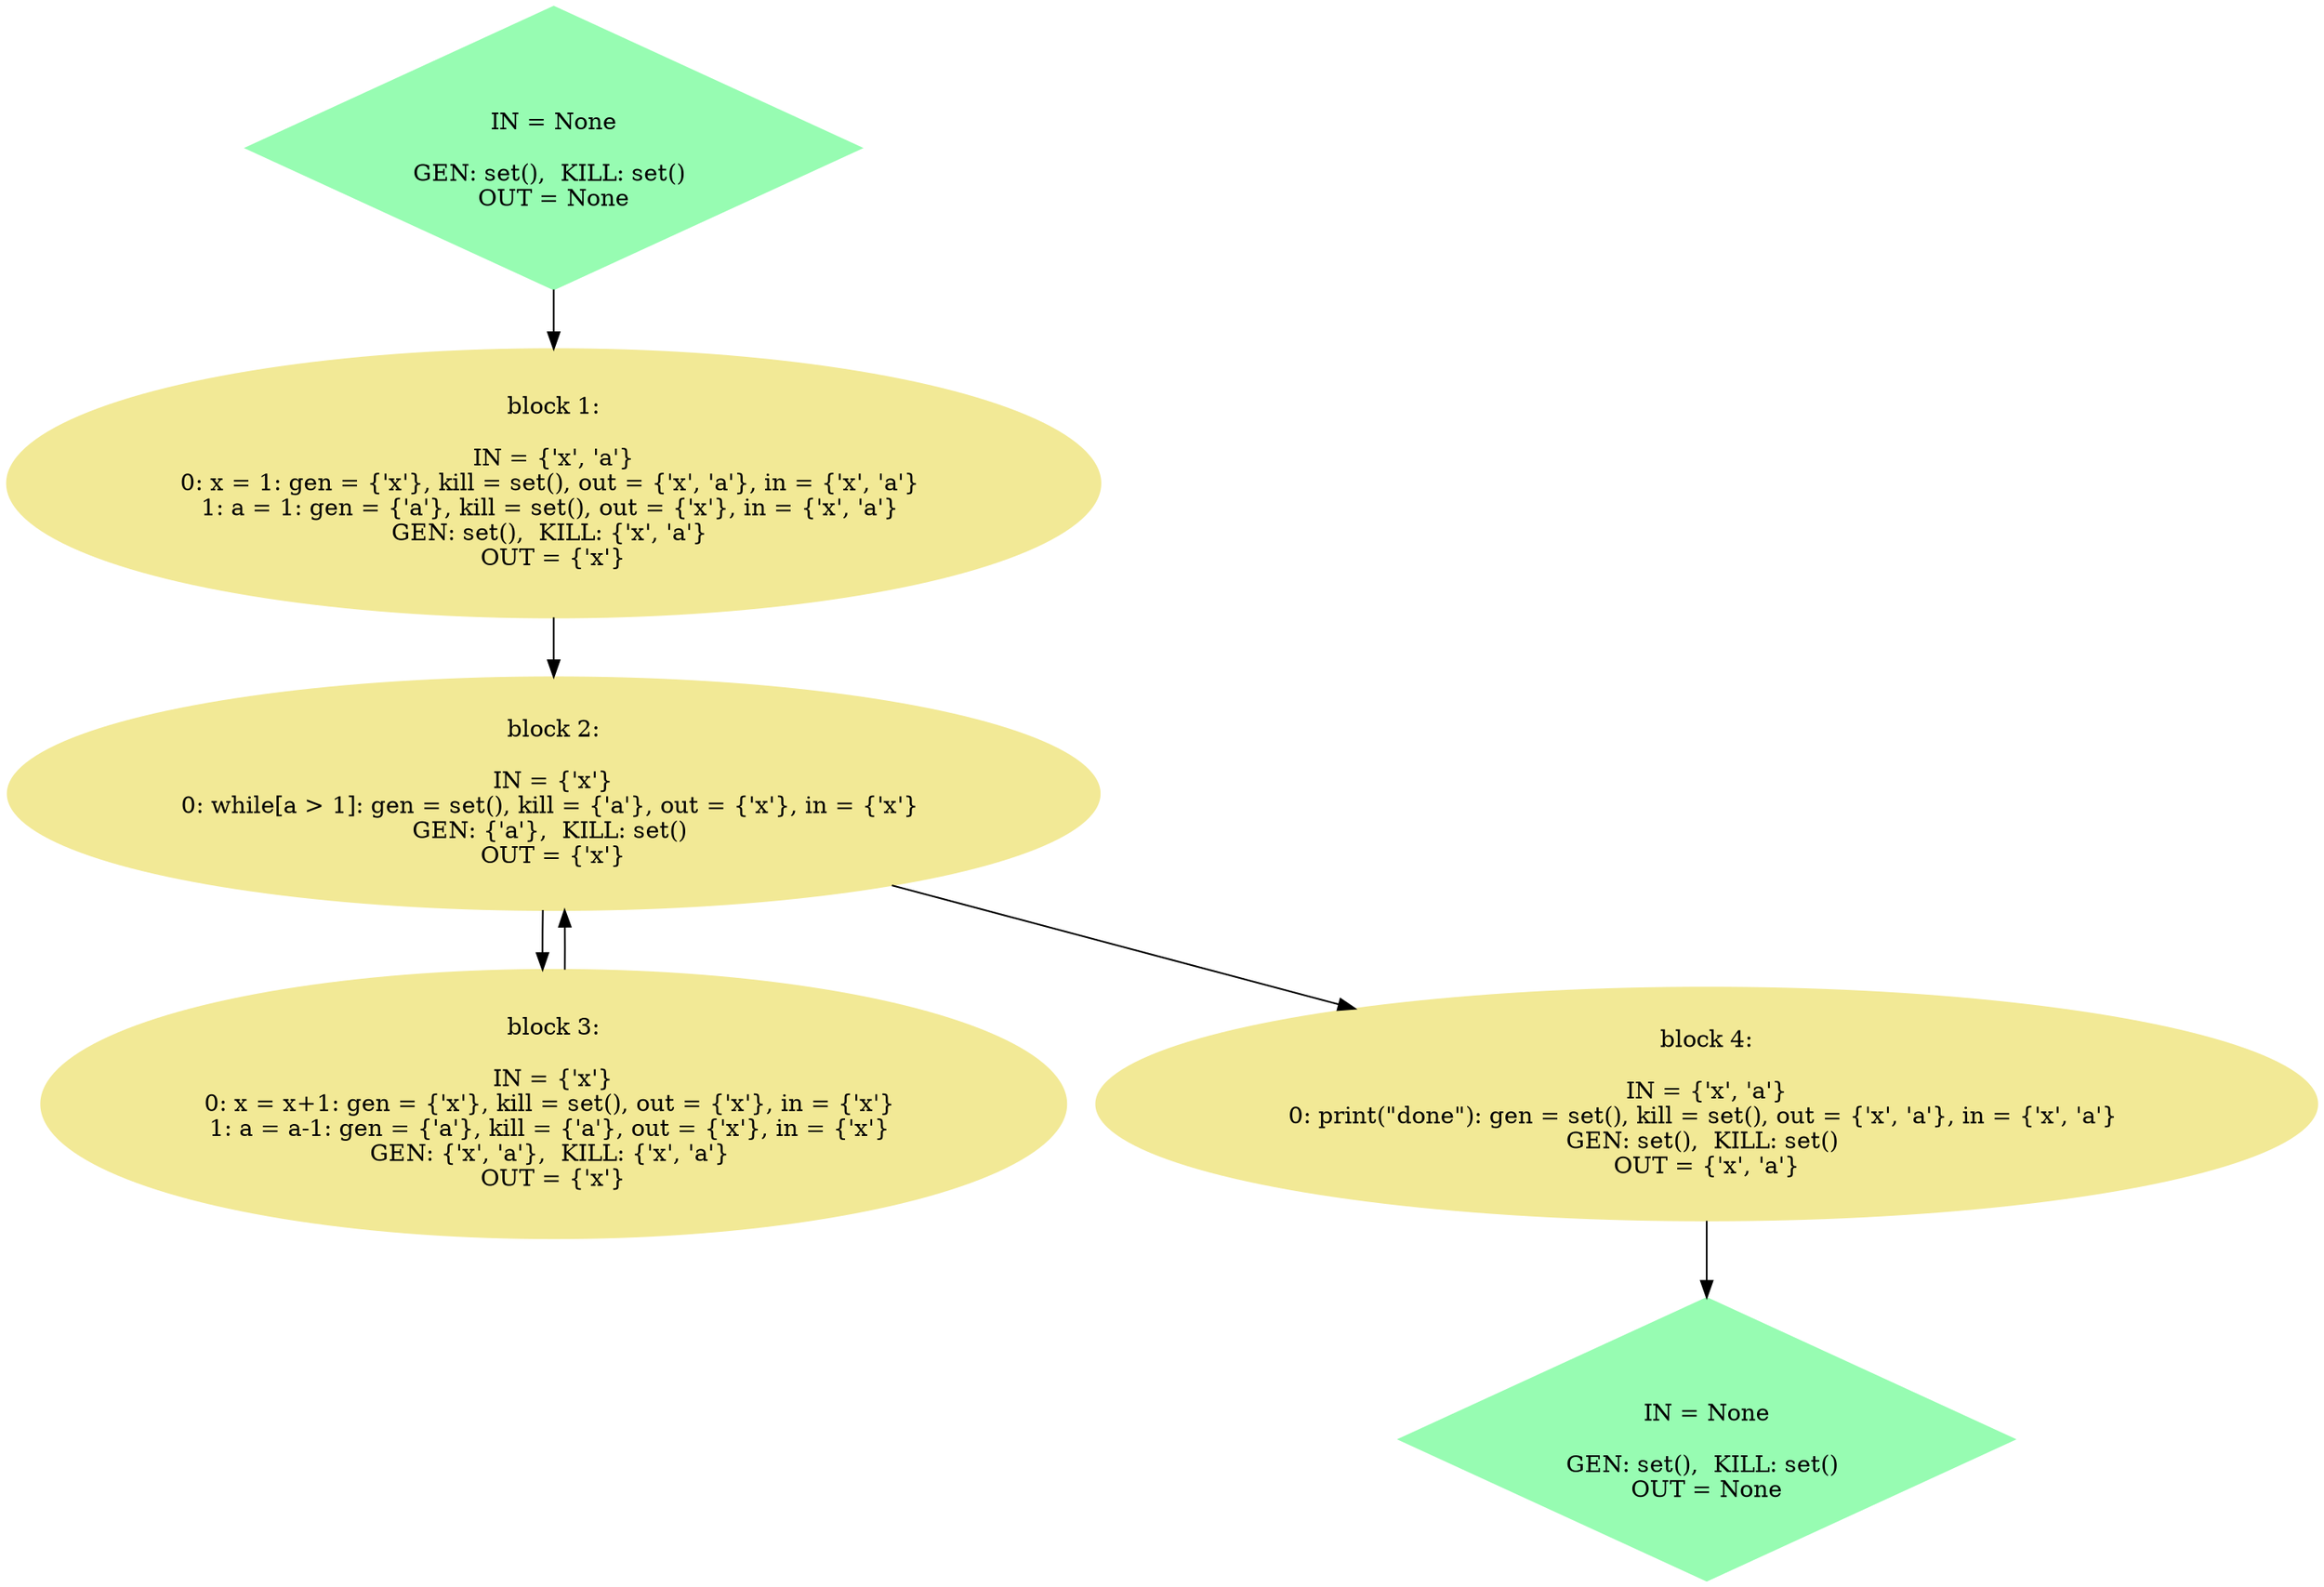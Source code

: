 // CFG
digraph {
	node [color="#97fcb2" shape=diamond style=filled]
	0 [label="
IN = None

GEN: set(),  KILL: set() 
OUT = None"]
	node [color="#f2e996" shape=ellipse style=filled]
	1 [label="block 1:

IN = {'x', 'a'}
0: x = 1: gen = {'x'}, kill = set(), out = {'x', 'a'}, in = {'x', 'a'} 
1: a = 1: gen = {'a'}, kill = set(), out = {'x'}, in = {'x', 'a'} 
GEN: set(),  KILL: {'x', 'a'} 
OUT = {'x'}"]
	node [color="#f2e996" shape=ellipse style=filled]
	2 [label="block 2:

IN = {'x'}
0: while[a > 1]: gen = set(), kill = {'a'}, out = {'x'}, in = {'x'} 
GEN: {'a'},  KILL: set() 
OUT = {'x'}"]
	node [color="#f2e996" shape=ellipse style=filled]
	3 [label="block 3:

IN = {'x'}
0: x = x+1: gen = {'x'}, kill = set(), out = {'x'}, in = {'x'} 
1: a = a-1: gen = {'a'}, kill = {'a'}, out = {'x'}, in = {'x'} 
GEN: {'x', 'a'},  KILL: {'x', 'a'} 
OUT = {'x'}"]
	node [color="#f2e996" shape=ellipse style=filled]
	4 [label="block 4:

IN = {'x', 'a'}
0: print(\"done\"): gen = set(), kill = set(), out = {'x', 'a'}, in = {'x', 'a'} 
GEN: set(),  KILL: set() 
OUT = {'x', 'a'}"]
	node [color="#f2e996" shape=ellipse style=filled]
	node [color="#97fcb2" shape=diamond style=filled]
	5 [label="
IN = None

GEN: set(),  KILL: set() 
OUT = None"]
	node [color="#f2e996" shape=ellipse style=filled]
	0 -> 1
	1 -> 2
	2 -> 3
	2 -> 4
	3 -> 2
	4 -> 5
}
